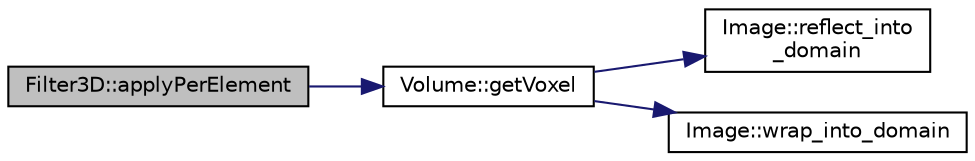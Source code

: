 digraph "Filter3D::applyPerElement"
{
 // LATEX_PDF_SIZE
  edge [fontname="Helvetica",fontsize="10",labelfontname="Helvetica",labelfontsize="10"];
  node [fontname="Helvetica",fontsize="10",shape=record];
  rankdir="LR";
  Node1 [label="Filter3D::applyPerElement",height=0.2,width=0.4,color="black", fillcolor="grey75", style="filled", fontcolor="black",tooltip=" "];
  Node1 -> Node2 [color="midnightblue",fontsize="10",style="solid",fontname="Helvetica"];
  Node2 [label="Volume::getVoxel",height=0.2,width=0.4,color="black", fillcolor="white", style="filled",URL="$classVolume.html#a853cf00111c88335ba04df8e5b905316",tooltip=" "];
  Node2 -> Node3 [color="midnightblue",fontsize="10",style="solid",fontname="Helvetica"];
  Node3 [label="Image::reflect_into\l_domain",height=0.2,width=0.4,color="black", fillcolor="white", style="filled",URL="$classImage.html#a8951408ac55b80e357518fe2cb701b25",tooltip=" "];
  Node2 -> Node4 [color="midnightblue",fontsize="10",style="solid",fontname="Helvetica"];
  Node4 [label="Image::wrap_into_domain",height=0.2,width=0.4,color="black", fillcolor="white", style="filled",URL="$classImage.html#ab4fa305d156b7895f329137e091b457c",tooltip=" "];
}
